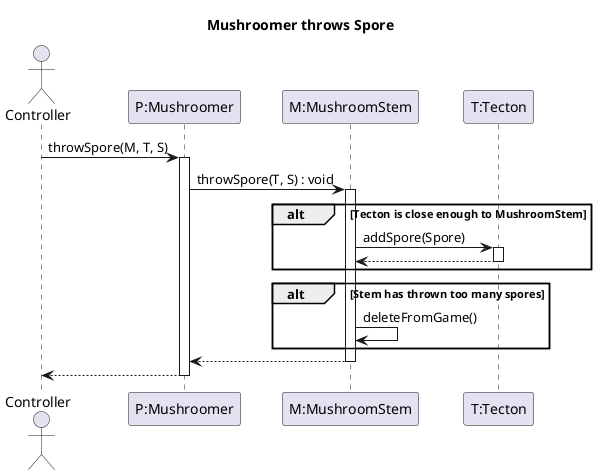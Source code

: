 @startuml throwSpore

title Mushroomer throws Spore

actor Controller
participant "P:Mushroomer" as P
participant "M:MushroomStem" as M
participant "T:Tecton" as T

Controller -> P : throwSpore(M, T, S)
activate P

P -> M: throwSpore(T, S) : void
activate M
alt Tecton is close enough to MushroomStem

M -> T : addSpore(Spore)
activate T
T --> M
deactivate T
end

alt Stem has thrown too many spores
    M -> M : deleteFromGame()
end

M --> P
deactivate M

Controller <-- P
deactivate P

@enduml